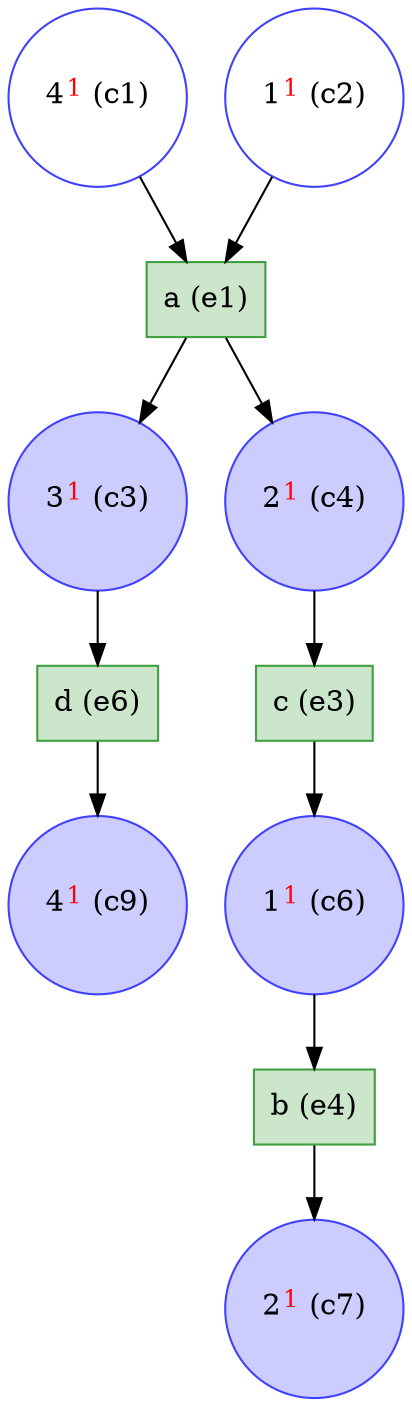 digraph test {
  c1 -> e1;
  c2 -> e1;
  e1 -> c3;
  e1 -> c4;
  c4 -> e3;
  e3 -> c6;
  c3 -> e6;
  e6 -> c9;
  c6 -> e4;
  e4 -> c7;
  c1 [color="#4040ff" fillcolor="transparent" label= <4<FONT COLOR="red"><SUP>1</SUP></FONT>&nbsp;(c1)> shape=circle style=filled];
  c2 [color="#4040ff" fillcolor="transparent" label= <1<FONT COLOR="red"><SUP>1</SUP></FONT>&nbsp;(c2)> shape=circle style=filled];
  c3 [color="#4040ff" fillcolor="#ccccff" label= <3<FONT COLOR="red"><SUP>1</SUP></FONT>&nbsp;(c3)> shape=circle style=filled];
  c4 [color="#4040ff" fillcolor="#ccccff" label= <2<FONT COLOR="red"><SUP>1</SUP></FONT>&nbsp;(c4)> shape=circle style=filled];
  c6 [color="#4040ff" fillcolor="#ccccff" label= <1<FONT COLOR="red"><SUP>1</SUP></FONT>&nbsp;(c6)> shape=circle style=filled];
  c7 [color="#4040ff" fillcolor="#ccccff" label= <2<FONT COLOR="red"><SUP>1</SUP></FONT>&nbsp;(c7)> shape=circle style=filled];
  c9 [color="#4040ff" fillcolor="#ccccff" label= <4<FONT COLOR="red"><SUP>1</SUP></FONT>&nbsp;(c9)> shape=circle style=filled];
  e1 [color="#409f40" fillcolor="#cce6cc" label="a (e1)" shape=box style=filled];
  e3 [color="#409f40" fillcolor="#cce6cc" label="c (e3)" shape=box style=filled];
  e6 [color="#409f40" fillcolor="#cce6cc" label="d (e6)" shape=box style=filled];
  e4 [color="#409f40" fillcolor="#cce6cc" label="b (e4)" shape=box style=filled];
}
